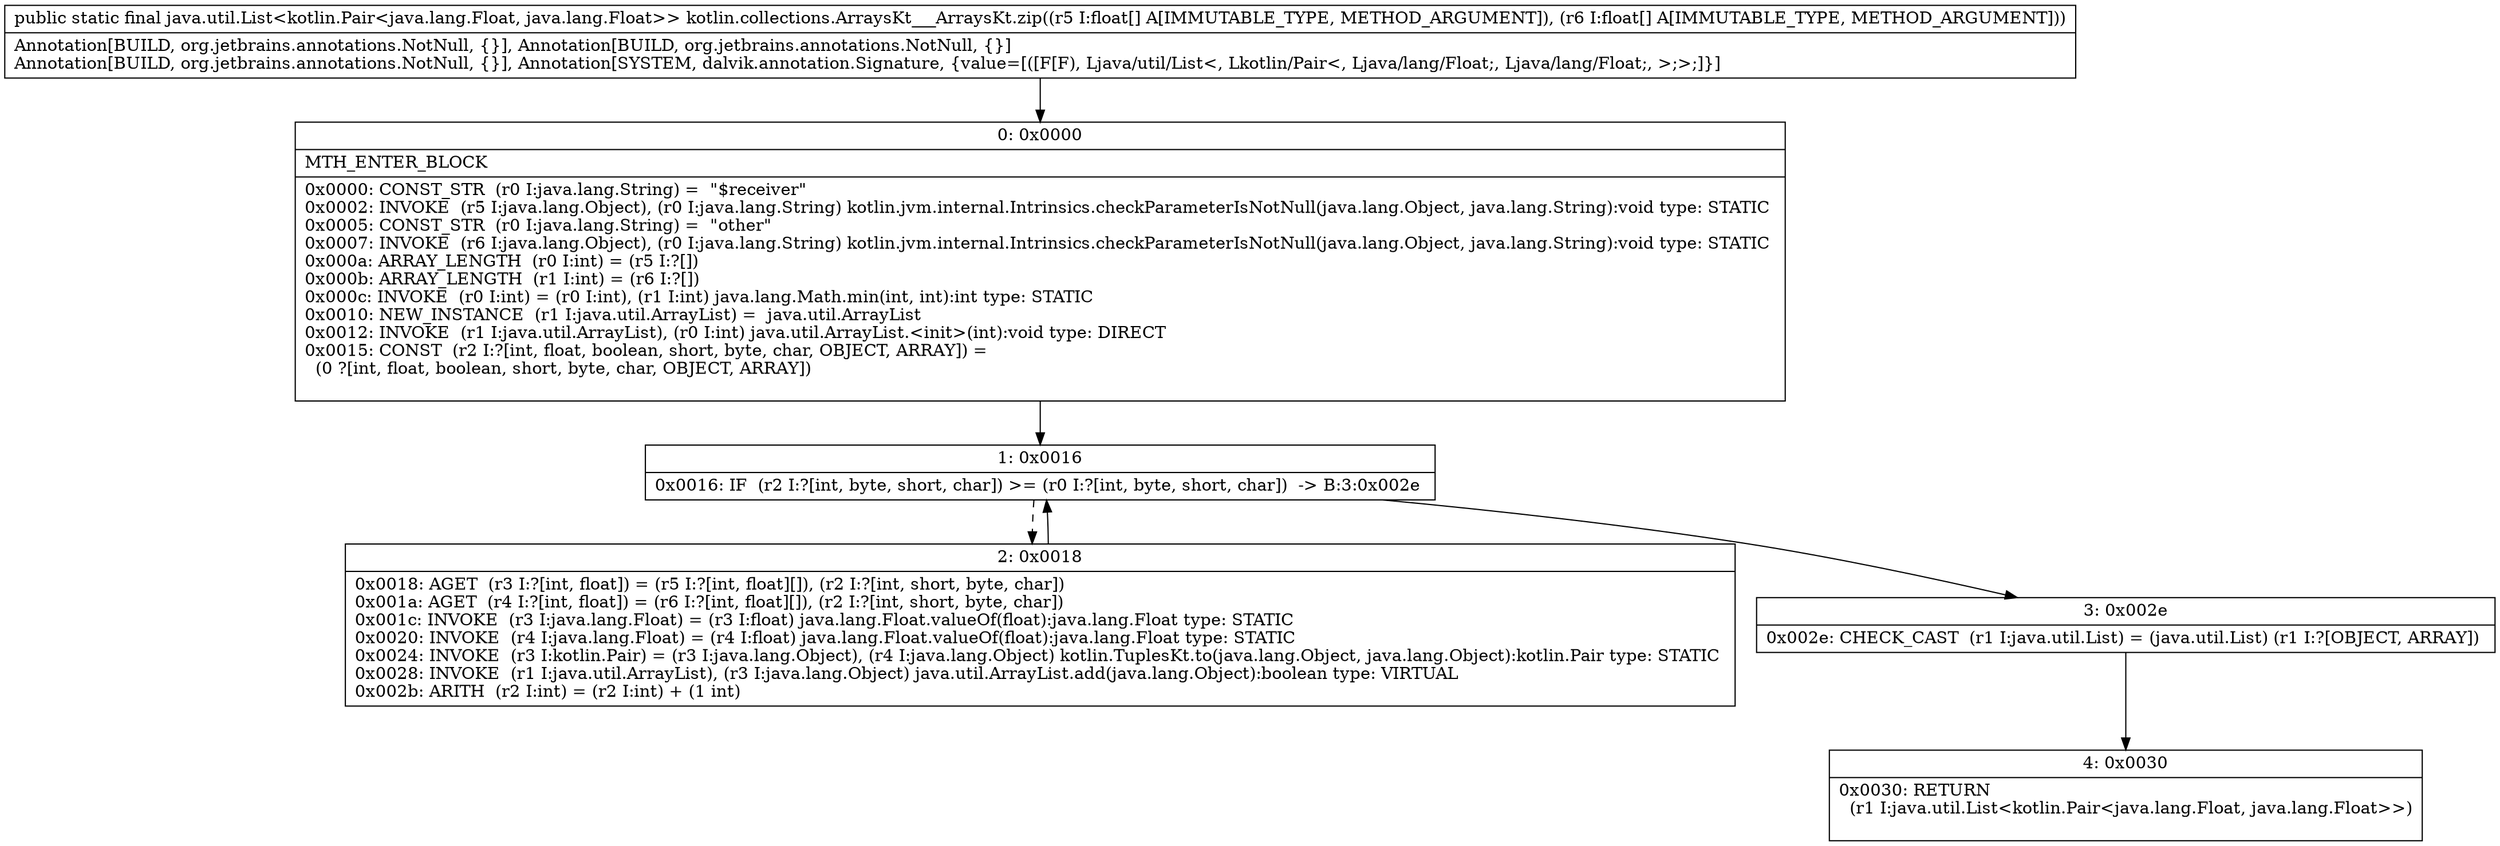 digraph "CFG forkotlin.collections.ArraysKt___ArraysKt.zip([F[F)Ljava\/util\/List;" {
Node_0 [shape=record,label="{0\:\ 0x0000|MTH_ENTER_BLOCK\l|0x0000: CONST_STR  (r0 I:java.lang.String) =  \"$receiver\" \l0x0002: INVOKE  (r5 I:java.lang.Object), (r0 I:java.lang.String) kotlin.jvm.internal.Intrinsics.checkParameterIsNotNull(java.lang.Object, java.lang.String):void type: STATIC \l0x0005: CONST_STR  (r0 I:java.lang.String) =  \"other\" \l0x0007: INVOKE  (r6 I:java.lang.Object), (r0 I:java.lang.String) kotlin.jvm.internal.Intrinsics.checkParameterIsNotNull(java.lang.Object, java.lang.String):void type: STATIC \l0x000a: ARRAY_LENGTH  (r0 I:int) = (r5 I:?[]) \l0x000b: ARRAY_LENGTH  (r1 I:int) = (r6 I:?[]) \l0x000c: INVOKE  (r0 I:int) = (r0 I:int), (r1 I:int) java.lang.Math.min(int, int):int type: STATIC \l0x0010: NEW_INSTANCE  (r1 I:java.util.ArrayList) =  java.util.ArrayList \l0x0012: INVOKE  (r1 I:java.util.ArrayList), (r0 I:int) java.util.ArrayList.\<init\>(int):void type: DIRECT \l0x0015: CONST  (r2 I:?[int, float, boolean, short, byte, char, OBJECT, ARRAY]) = \l  (0 ?[int, float, boolean, short, byte, char, OBJECT, ARRAY])\l \l}"];
Node_1 [shape=record,label="{1\:\ 0x0016|0x0016: IF  (r2 I:?[int, byte, short, char]) \>= (r0 I:?[int, byte, short, char])  \-\> B:3:0x002e \l}"];
Node_2 [shape=record,label="{2\:\ 0x0018|0x0018: AGET  (r3 I:?[int, float]) = (r5 I:?[int, float][]), (r2 I:?[int, short, byte, char]) \l0x001a: AGET  (r4 I:?[int, float]) = (r6 I:?[int, float][]), (r2 I:?[int, short, byte, char]) \l0x001c: INVOKE  (r3 I:java.lang.Float) = (r3 I:float) java.lang.Float.valueOf(float):java.lang.Float type: STATIC \l0x0020: INVOKE  (r4 I:java.lang.Float) = (r4 I:float) java.lang.Float.valueOf(float):java.lang.Float type: STATIC \l0x0024: INVOKE  (r3 I:kotlin.Pair) = (r3 I:java.lang.Object), (r4 I:java.lang.Object) kotlin.TuplesKt.to(java.lang.Object, java.lang.Object):kotlin.Pair type: STATIC \l0x0028: INVOKE  (r1 I:java.util.ArrayList), (r3 I:java.lang.Object) java.util.ArrayList.add(java.lang.Object):boolean type: VIRTUAL \l0x002b: ARITH  (r2 I:int) = (r2 I:int) + (1 int) \l}"];
Node_3 [shape=record,label="{3\:\ 0x002e|0x002e: CHECK_CAST  (r1 I:java.util.List) = (java.util.List) (r1 I:?[OBJECT, ARRAY]) \l}"];
Node_4 [shape=record,label="{4\:\ 0x0030|0x0030: RETURN  \l  (r1 I:java.util.List\<kotlin.Pair\<java.lang.Float, java.lang.Float\>\>)\l \l}"];
MethodNode[shape=record,label="{public static final java.util.List\<kotlin.Pair\<java.lang.Float, java.lang.Float\>\> kotlin.collections.ArraysKt___ArraysKt.zip((r5 I:float[] A[IMMUTABLE_TYPE, METHOD_ARGUMENT]), (r6 I:float[] A[IMMUTABLE_TYPE, METHOD_ARGUMENT]))  | Annotation[BUILD, org.jetbrains.annotations.NotNull, \{\}], Annotation[BUILD, org.jetbrains.annotations.NotNull, \{\}]\lAnnotation[BUILD, org.jetbrains.annotations.NotNull, \{\}], Annotation[SYSTEM, dalvik.annotation.Signature, \{value=[([F[F), Ljava\/util\/List\<, Lkotlin\/Pair\<, Ljava\/lang\/Float;, Ljava\/lang\/Float;, \>;\>;]\}]\l}"];
MethodNode -> Node_0;
Node_0 -> Node_1;
Node_1 -> Node_2[style=dashed];
Node_1 -> Node_3;
Node_2 -> Node_1;
Node_3 -> Node_4;
}

